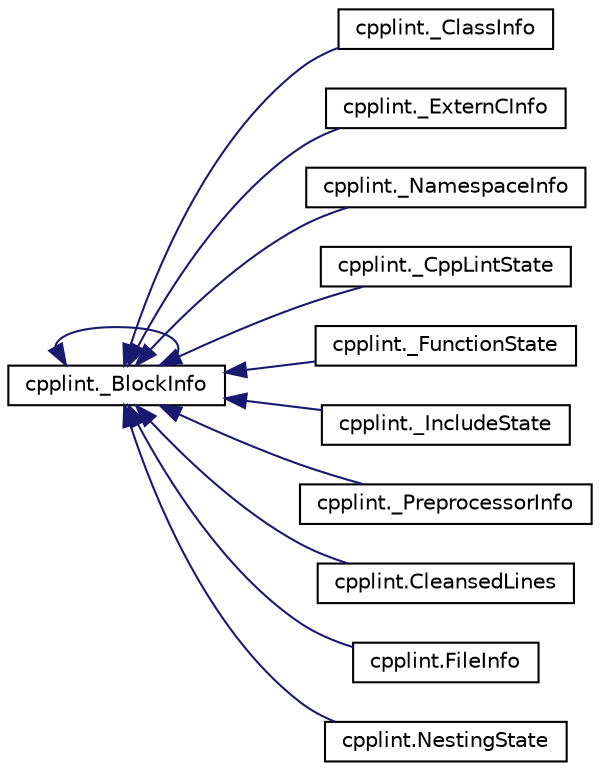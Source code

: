 digraph "Graphical Class Hierarchy"
{
  edge [fontname="Helvetica",fontsize="10",labelfontname="Helvetica",labelfontsize="10"];
  node [fontname="Helvetica",fontsize="10",shape=record];
  rankdir="LR";
  Node0 [label="object",height=0.2,width=0.4,color="grey75", fillcolor="white", style="filled"];
  Node0 -> Node0 [dir="back",color="midnightblue",fontsize="10",style="solid",fontname="Helvetica"];
  Node0 [label="cpplint._BlockInfo",height=0.2,width=0.4,color="black", fillcolor="white", style="filled",URL="$classcpplint_1_1__BlockInfo.html"];
  Node0 -> Node1 [dir="back",color="midnightblue",fontsize="10",style="solid",fontname="Helvetica"];
  Node1 [label="cpplint._ClassInfo",height=0.2,width=0.4,color="black", fillcolor="white", style="filled",URL="$classcpplint_1_1__ClassInfo.html"];
  Node0 -> Node2 [dir="back",color="midnightblue",fontsize="10",style="solid",fontname="Helvetica"];
  Node2 [label="cpplint._ExternCInfo",height=0.2,width=0.4,color="black", fillcolor="white", style="filled",URL="$classcpplint_1_1__ExternCInfo.html"];
  Node0 -> Node3 [dir="back",color="midnightblue",fontsize="10",style="solid",fontname="Helvetica"];
  Node3 [label="cpplint._NamespaceInfo",height=0.2,width=0.4,color="black", fillcolor="white", style="filled",URL="$classcpplint_1_1__NamespaceInfo.html"];
  Node0 -> Node5 [dir="back",color="midnightblue",fontsize="10",style="solid",fontname="Helvetica"];
  Node5 [label="cpplint._CppLintState",height=0.2,width=0.4,color="black", fillcolor="white", style="filled",URL="$classcpplint_1_1__CppLintState.html"];
  Node0 -> Node6 [dir="back",color="midnightblue",fontsize="10",style="solid",fontname="Helvetica"];
  Node6 [label="cpplint._FunctionState",height=0.2,width=0.4,color="black", fillcolor="white", style="filled",URL="$classcpplint_1_1__FunctionState.html"];
  Node0 -> Node7 [dir="back",color="midnightblue",fontsize="10",style="solid",fontname="Helvetica"];
  Node7 [label="cpplint._IncludeState",height=0.2,width=0.4,color="black", fillcolor="white", style="filled",URL="$classcpplint_1_1__IncludeState.html"];
  Node0 -> Node8 [dir="back",color="midnightblue",fontsize="10",style="solid",fontname="Helvetica"];
  Node8 [label="cpplint._PreprocessorInfo",height=0.2,width=0.4,color="black", fillcolor="white", style="filled",URL="$classcpplint_1_1__PreprocessorInfo.html"];
  Node0 -> Node9 [dir="back",color="midnightblue",fontsize="10",style="solid",fontname="Helvetica"];
  Node9 [label="cpplint.CleansedLines",height=0.2,width=0.4,color="black", fillcolor="white", style="filled",URL="$classcpplint_1_1CleansedLines.html"];
  Node0 -> Node10 [dir="back",color="midnightblue",fontsize="10",style="solid",fontname="Helvetica"];
  Node10 [label="cpplint.FileInfo",height=0.2,width=0.4,color="black", fillcolor="white", style="filled",URL="$classcpplint_1_1FileInfo.html"];
  Node0 -> Node11 [dir="back",color="midnightblue",fontsize="10",style="solid",fontname="Helvetica"];
  Node11 [label="cpplint.NestingState",height=0.2,width=0.4,color="black", fillcolor="white", style="filled",URL="$classcpplint_1_1NestingState.html"];
}
